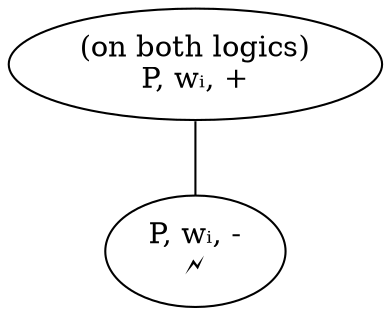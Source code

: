 digraph {
    edge [arrowhead=none];
    a [label="(on both logics)\nP, wᵢ, +"];
    b [label="P, wᵢ, -\n🗲"];
    a -> b;
}

digraph {
    edge [arrowhead=none];
    a [label="(on K3 logic)\nP, wᵢ, +"];
    b [label="¬P, wᵢ, +\n🗲"];
    a -> b;
}

digraph {
    edge [arrowhead=none];
    a [label="(on LP logic)\nP, wᵢ, -"];
    b [label="¬P, wᵢ, -\n🗲"];
    a -> b;
}
